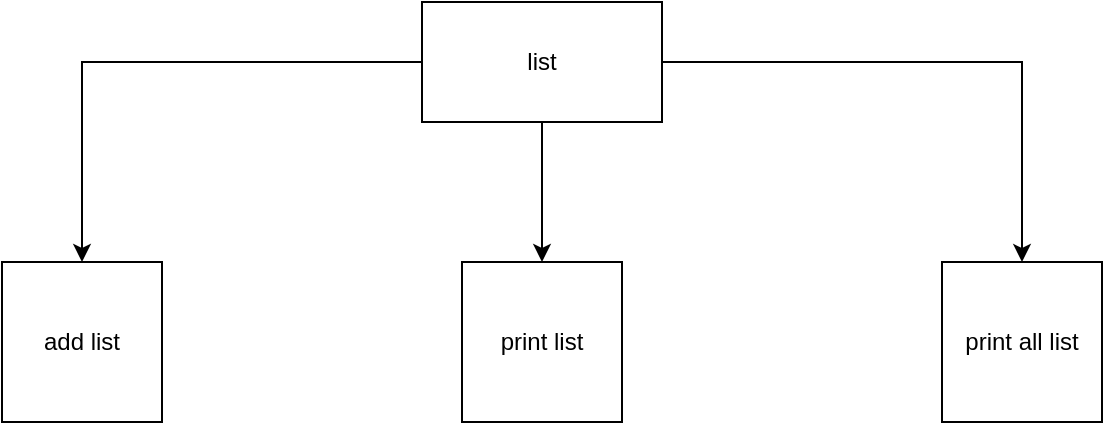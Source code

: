 <mxfile version="12.6.7" type="device"><diagram id="6hUCIu8Mc9z0c4knGEY9" name="Page-1"><mxGraphModel dx="1038" dy="515" grid="1" gridSize="10" guides="1" tooltips="1" connect="1" arrows="1" fold="1" page="1" pageScale="1" pageWidth="827" pageHeight="1169" math="0" shadow="0"><root><mxCell id="0"/><mxCell id="1" parent="0"/><mxCell id="UDnF3HEGDbNoUuaExfR4-7" style="edgeStyle=orthogonalEdgeStyle;rounded=0;orthogonalLoop=1;jettySize=auto;html=1;entryX=0.5;entryY=0;entryDx=0;entryDy=0;" edge="1" parent="1" source="UDnF3HEGDbNoUuaExfR4-1" target="UDnF3HEGDbNoUuaExfR4-5"><mxGeometry relative="1" as="geometry"/></mxCell><mxCell id="UDnF3HEGDbNoUuaExfR4-8" style="edgeStyle=orthogonalEdgeStyle;rounded=0;orthogonalLoop=1;jettySize=auto;html=1;entryX=0.5;entryY=0;entryDx=0;entryDy=0;" edge="1" parent="1" source="UDnF3HEGDbNoUuaExfR4-1" target="UDnF3HEGDbNoUuaExfR4-6"><mxGeometry relative="1" as="geometry"/></mxCell><mxCell id="UDnF3HEGDbNoUuaExfR4-9" style="edgeStyle=orthogonalEdgeStyle;rounded=0;orthogonalLoop=1;jettySize=auto;html=1;entryX=0.5;entryY=0;entryDx=0;entryDy=0;" edge="1" parent="1" source="UDnF3HEGDbNoUuaExfR4-1" target="UDnF3HEGDbNoUuaExfR4-4"><mxGeometry relative="1" as="geometry"/></mxCell><mxCell id="UDnF3HEGDbNoUuaExfR4-1" value="&lt;font style=&quot;vertical-align: inherit&quot;&gt;&lt;font style=&quot;vertical-align: inherit&quot;&gt;list&lt;/font&gt;&lt;/font&gt;" style="rounded=0;whiteSpace=wrap;html=1;" vertex="1" parent="1"><mxGeometry x="370" y="150" width="120" height="60" as="geometry"/></mxCell><mxCell id="UDnF3HEGDbNoUuaExfR4-4" value="&lt;font style=&quot;vertical-align: inherit&quot;&gt;&lt;font style=&quot;vertical-align: inherit&quot;&gt;&lt;font style=&quot;vertical-align: inherit&quot;&gt;&lt;font style=&quot;vertical-align: inherit&quot;&gt;add list&lt;/font&gt;&lt;/font&gt;&lt;/font&gt;&lt;/font&gt;" style="whiteSpace=wrap;html=1;aspect=fixed;" vertex="1" parent="1"><mxGeometry x="160" y="280" width="80" height="80" as="geometry"/></mxCell><mxCell id="UDnF3HEGDbNoUuaExfR4-5" value="&lt;font style=&quot;vertical-align: inherit&quot;&gt;&lt;font style=&quot;vertical-align: inherit&quot;&gt;print list&lt;/font&gt;&lt;/font&gt;" style="whiteSpace=wrap;html=1;aspect=fixed;" vertex="1" parent="1"><mxGeometry x="390" y="280" width="80" height="80" as="geometry"/></mxCell><mxCell id="UDnF3HEGDbNoUuaExfR4-6" value="&lt;font style=&quot;vertical-align: inherit&quot;&gt;&lt;font style=&quot;vertical-align: inherit&quot;&gt;print all list&lt;/font&gt;&lt;/font&gt;" style="whiteSpace=wrap;html=1;aspect=fixed;" vertex="1" parent="1"><mxGeometry x="630" y="280" width="80" height="80" as="geometry"/></mxCell></root></mxGraphModel></diagram></mxfile>